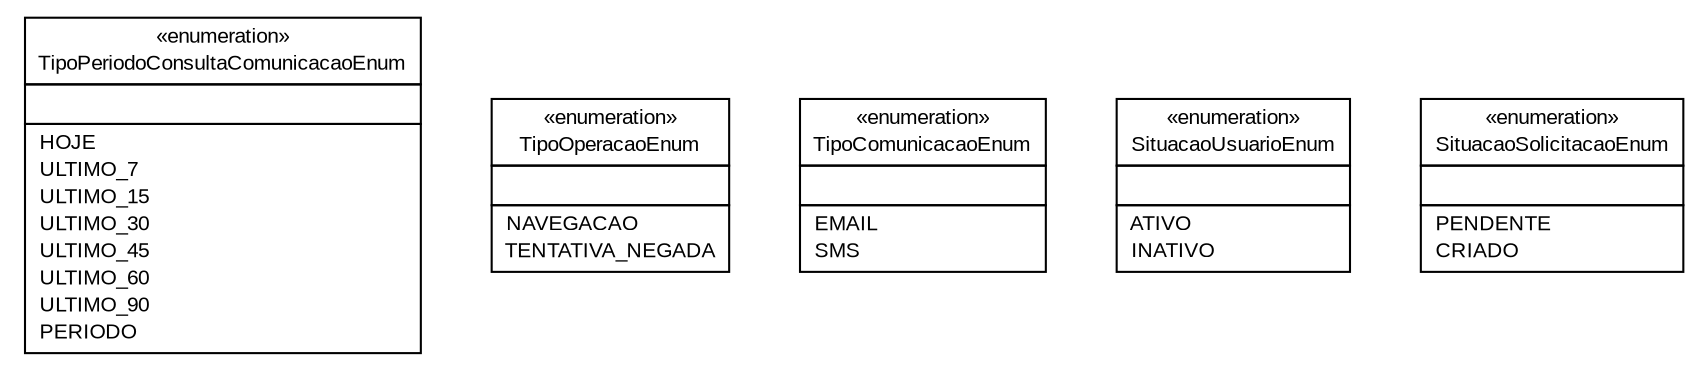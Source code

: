 #!/usr/local/bin/dot
#
# Class diagram 
# Generated by UMLGraph version R5_6 (http://www.umlgraph.org/)
#

digraph G {
	edge [fontname="arial",fontsize=10,labelfontname="arial",labelfontsize=10];
	node [fontname="arial",fontsize=10,shape=plaintext];
	nodesep=0.25;
	ranksep=0.5;
	// br.gov.to.sefaz.seg.persistence.enums.TipoPeriodoConsultaComunicacaoEnum
	c122901 [label=<<table title="br.gov.to.sefaz.seg.persistence.enums.TipoPeriodoConsultaComunicacaoEnum" border="0" cellborder="1" cellspacing="0" cellpadding="2" port="p" href="./TipoPeriodoConsultaComunicacaoEnum.html">
		<tr><td><table border="0" cellspacing="0" cellpadding="1">
<tr><td align="center" balign="center"> &#171;enumeration&#187; </td></tr>
<tr><td align="center" balign="center"> TipoPeriodoConsultaComunicacaoEnum </td></tr>
		</table></td></tr>
		<tr><td><table border="0" cellspacing="0" cellpadding="1">
<tr><td align="left" balign="left">  </td></tr>
		</table></td></tr>
		<tr><td><table border="0" cellspacing="0" cellpadding="1">
<tr><td align="left" balign="left"> HOJE </td></tr>
<tr><td align="left" balign="left"> ULTIMO_7 </td></tr>
<tr><td align="left" balign="left"> ULTIMO_15 </td></tr>
<tr><td align="left" balign="left"> ULTIMO_30 </td></tr>
<tr><td align="left" balign="left"> ULTIMO_45 </td></tr>
<tr><td align="left" balign="left"> ULTIMO_60 </td></tr>
<tr><td align="left" balign="left"> ULTIMO_90 </td></tr>
<tr><td align="left" balign="left"> PERIODO </td></tr>
		</table></td></tr>
		</table>>, URL="./TipoPeriodoConsultaComunicacaoEnum.html", fontname="arial", fontcolor="black", fontsize=10.0];
	// br.gov.to.sefaz.seg.persistence.enums.TipoOperacaoEnum
	c122902 [label=<<table title="br.gov.to.sefaz.seg.persistence.enums.TipoOperacaoEnum" border="0" cellborder="1" cellspacing="0" cellpadding="2" port="p" href="./TipoOperacaoEnum.html">
		<tr><td><table border="0" cellspacing="0" cellpadding="1">
<tr><td align="center" balign="center"> &#171;enumeration&#187; </td></tr>
<tr><td align="center" balign="center"> TipoOperacaoEnum </td></tr>
		</table></td></tr>
		<tr><td><table border="0" cellspacing="0" cellpadding="1">
<tr><td align="left" balign="left">  </td></tr>
		</table></td></tr>
		<tr><td><table border="0" cellspacing="0" cellpadding="1">
<tr><td align="left" balign="left"> NAVEGACAO </td></tr>
<tr><td align="left" balign="left"> TENTATIVA_NEGADA </td></tr>
		</table></td></tr>
		</table>>, URL="./TipoOperacaoEnum.html", fontname="arial", fontcolor="black", fontsize=10.0];
	// br.gov.to.sefaz.seg.persistence.enums.TipoComunicacaoEnum
	c122903 [label=<<table title="br.gov.to.sefaz.seg.persistence.enums.TipoComunicacaoEnum" border="0" cellborder="1" cellspacing="0" cellpadding="2" port="p" href="./TipoComunicacaoEnum.html">
		<tr><td><table border="0" cellspacing="0" cellpadding="1">
<tr><td align="center" balign="center"> &#171;enumeration&#187; </td></tr>
<tr><td align="center" balign="center"> TipoComunicacaoEnum </td></tr>
		</table></td></tr>
		<tr><td><table border="0" cellspacing="0" cellpadding="1">
<tr><td align="left" balign="left">  </td></tr>
		</table></td></tr>
		<tr><td><table border="0" cellspacing="0" cellpadding="1">
<tr><td align="left" balign="left"> EMAIL </td></tr>
<tr><td align="left" balign="left"> SMS </td></tr>
		</table></td></tr>
		</table>>, URL="./TipoComunicacaoEnum.html", fontname="arial", fontcolor="black", fontsize=10.0];
	// br.gov.to.sefaz.seg.persistence.enums.SituacaoUsuarioEnum
	c122904 [label=<<table title="br.gov.to.sefaz.seg.persistence.enums.SituacaoUsuarioEnum" border="0" cellborder="1" cellspacing="0" cellpadding="2" port="p" href="./SituacaoUsuarioEnum.html">
		<tr><td><table border="0" cellspacing="0" cellpadding="1">
<tr><td align="center" balign="center"> &#171;enumeration&#187; </td></tr>
<tr><td align="center" balign="center"> SituacaoUsuarioEnum </td></tr>
		</table></td></tr>
		<tr><td><table border="0" cellspacing="0" cellpadding="1">
<tr><td align="left" balign="left">  </td></tr>
		</table></td></tr>
		<tr><td><table border="0" cellspacing="0" cellpadding="1">
<tr><td align="left" balign="left"> ATIVO </td></tr>
<tr><td align="left" balign="left"> INATIVO </td></tr>
		</table></td></tr>
		</table>>, URL="./SituacaoUsuarioEnum.html", fontname="arial", fontcolor="black", fontsize=10.0];
	// br.gov.to.sefaz.seg.persistence.enums.SituacaoSolicitacaoEnum
	c122905 [label=<<table title="br.gov.to.sefaz.seg.persistence.enums.SituacaoSolicitacaoEnum" border="0" cellborder="1" cellspacing="0" cellpadding="2" port="p" href="./SituacaoSolicitacaoEnum.html">
		<tr><td><table border="0" cellspacing="0" cellpadding="1">
<tr><td align="center" balign="center"> &#171;enumeration&#187; </td></tr>
<tr><td align="center" balign="center"> SituacaoSolicitacaoEnum </td></tr>
		</table></td></tr>
		<tr><td><table border="0" cellspacing="0" cellpadding="1">
<tr><td align="left" balign="left">  </td></tr>
		</table></td></tr>
		<tr><td><table border="0" cellspacing="0" cellpadding="1">
<tr><td align="left" balign="left"> PENDENTE </td></tr>
<tr><td align="left" balign="left"> CRIADO </td></tr>
		</table></td></tr>
		</table>>, URL="./SituacaoSolicitacaoEnum.html", fontname="arial", fontcolor="black", fontsize=10.0];
}

